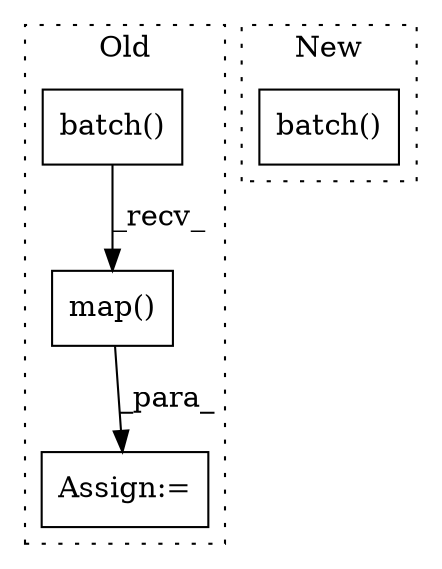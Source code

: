 digraph G {
subgraph cluster0 {
1 [label="batch()" a="75" s="21095,21124" l="19,1" shape="box"];
3 [label="Assign:=" a="68" s="21092" l="3" shape="box"];
4 [label="map()" a="75" s="21095,21164" l="35,1" shape="box"];
label = "Old";
style="dotted";
}
subgraph cluster1 {
2 [label="batch()" a="75" s="27129,27176" l="37,1" shape="box"];
label = "New";
style="dotted";
}
1 -> 4 [label="_recv_"];
4 -> 3 [label="_para_"];
}